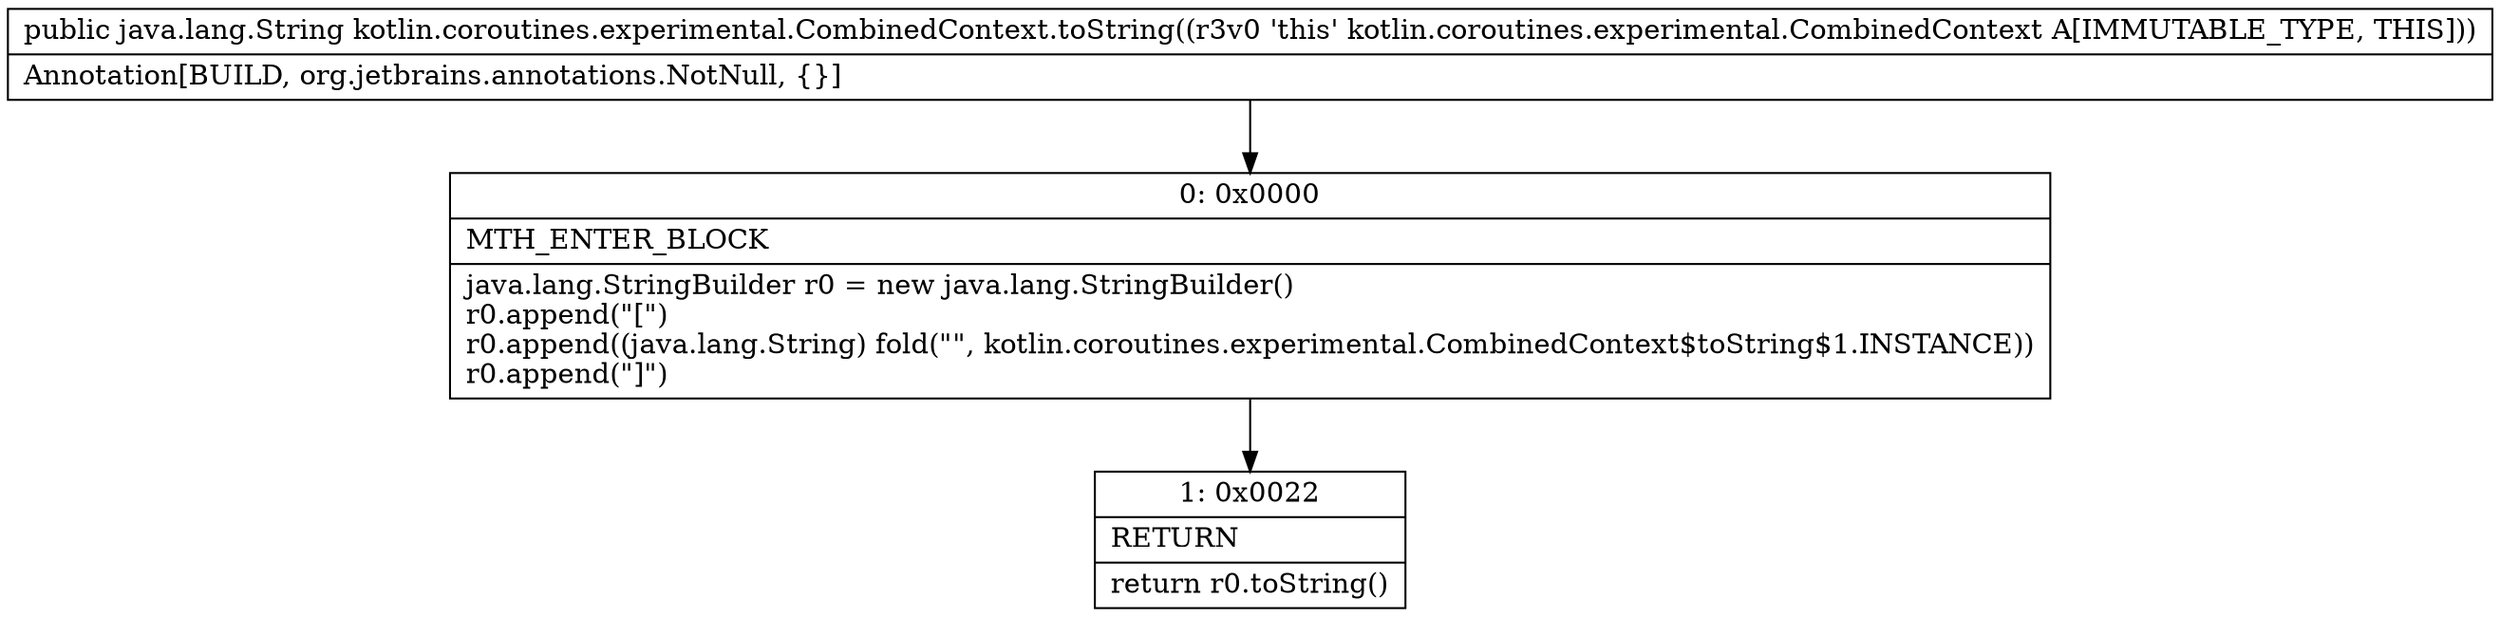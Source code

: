 digraph "CFG forkotlin.coroutines.experimental.CombinedContext.toString()Ljava\/lang\/String;" {
Node_0 [shape=record,label="{0\:\ 0x0000|MTH_ENTER_BLOCK\l|java.lang.StringBuilder r0 = new java.lang.StringBuilder()\lr0.append(\"[\")\lr0.append((java.lang.String) fold(\"\", kotlin.coroutines.experimental.CombinedContext$toString$1.INSTANCE))\lr0.append(\"]\")\l}"];
Node_1 [shape=record,label="{1\:\ 0x0022|RETURN\l|return r0.toString()\l}"];
MethodNode[shape=record,label="{public java.lang.String kotlin.coroutines.experimental.CombinedContext.toString((r3v0 'this' kotlin.coroutines.experimental.CombinedContext A[IMMUTABLE_TYPE, THIS]))  | Annotation[BUILD, org.jetbrains.annotations.NotNull, \{\}]\l}"];
MethodNode -> Node_0;
Node_0 -> Node_1;
}

